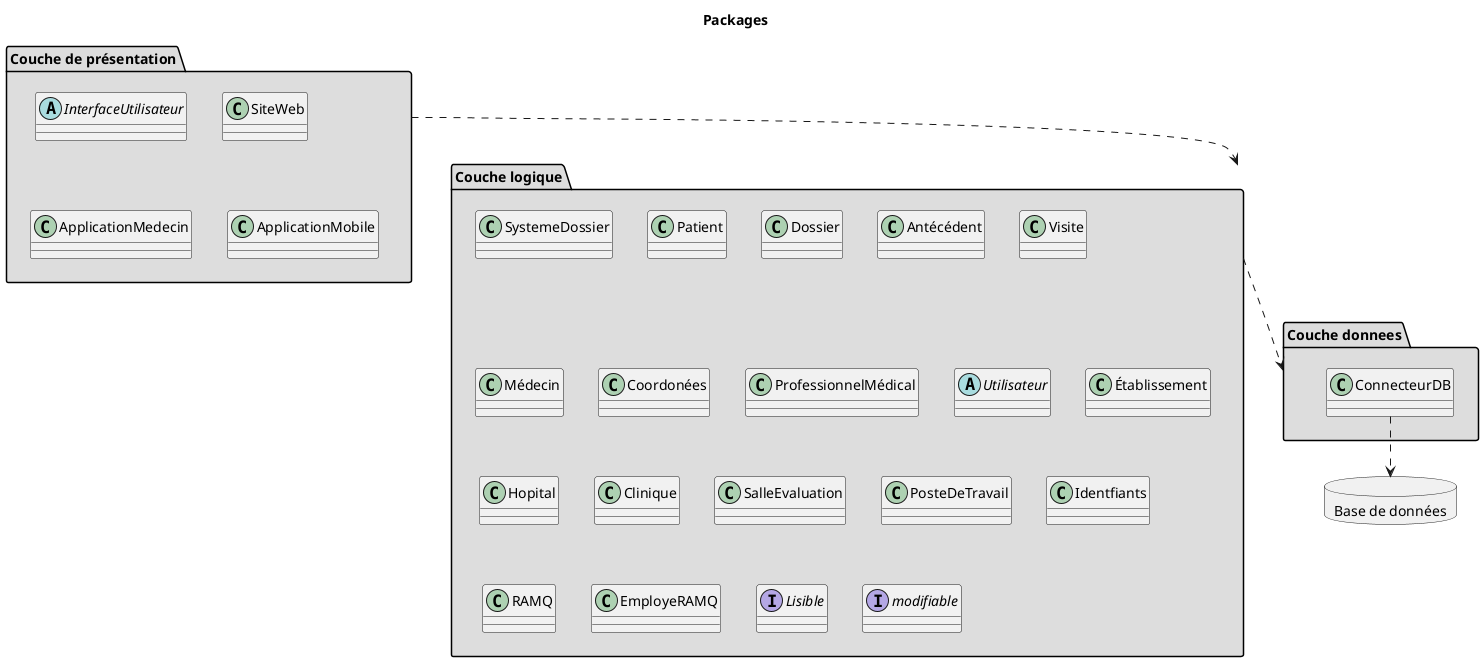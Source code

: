 @startuml

title Packages

package "Couche de présentation" #DDDDDD {
  abstract "InterfaceUtilisateur"{}
  class "SiteWeb"{}
  class "ApplicationMedecin"{}
  class "ApplicationMobile"{}
}

package "Couche logique" #DDDDDD  {
  class "SystemeDossier"
  class "Patient" {}
  class "Dossier" {}
  class "Antécédent" {}
  class "Visite" {}
  class "Médecin" {}
  class "Coordonées" {}
  class "ProfessionnelMédical" {}
  abstract "Utilisateur" {}
  class "Établissement" {}
  class "Hopital" {}
  class "Clinique" {}
  class "SalleEvaluation" {}
  class "PosteDeTravail" {}
  class "Identfiants" {}
  class "RAMQ" {}
  class "EmployeRAMQ" {}
  interface "Lisible" {}
  interface "modifiable" {}
}

package "Couche donnees"  #DDDDDD  {
  class "ConnecteurDB" {}
}

database "Base de données" {
}


"Couche logique" ..> "Couche donnees"
"ConnecteurDB" ..> "Base de données"
"Couche de présentation" ..> "Couche logique"


@enduml
